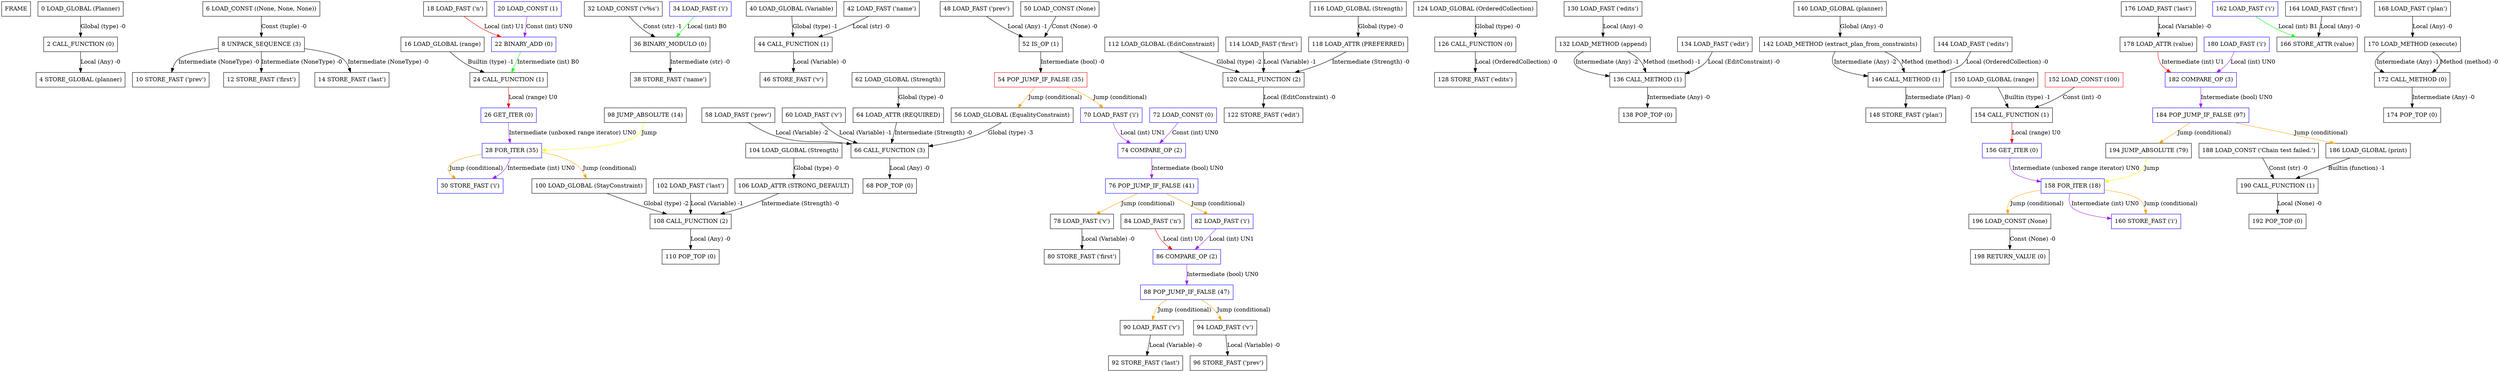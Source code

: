 digraph chain_test { 
	node [shape=box];
	FRAME [label=FRAME];
	OP0 [label="0 LOAD_GLOBAL (Planner)" color="black"];
	OP2 [label="2 CALL_FUNCTION (0)" color="black"];
	OP4 [label="4 STORE_GLOBAL (planner)" color="black"];
	OP6 [label="6 LOAD_CONST ((None, None, None))" color="black"];
	OP8 [label="8 UNPACK_SEQUENCE (3)" color="black"];
	OP10 [label="10 STORE_FAST ('prev')" color="black"];
	OP12 [label="12 STORE_FAST ('first')" color="black"];
	OP14 [label="14 STORE_FAST ('last')" color="black"];
	OP16 [label="16 LOAD_GLOBAL (range)" color="black"];
	OP18 [label="18 LOAD_FAST ('n')" color="black"];
	OP20 [label="20 LOAD_CONST (1)" color="blue"];
	OP22 [label="22 BINARY_ADD (0)" color="blue"];
	OP24 [label="24 CALL_FUNCTION (1)" color="black"];
	OP26 [label="26 GET_ITER (0)" color="blue"];
	OP28 [label="28 FOR_ITER (35)" color="blue"];
	OP28 -> OP30 [label="Jump (conditional)" color=orange];
	OP28 -> OP100 [label="Jump (conditional)" color=orange];
	OP30 [label="30 STORE_FAST ('i')" color="blue"];
	OP32 [label="32 LOAD_CONST ('v%s')" color="black"];
	OP34 [label="34 LOAD_FAST ('i')" color="blue"];
	OP36 [label="36 BINARY_MODULO (0)" color="black"];
	OP38 [label="38 STORE_FAST ('name')" color="black"];
	OP40 [label="40 LOAD_GLOBAL (Variable)" color="black"];
	OP42 [label="42 LOAD_FAST ('name')" color="black"];
	OP44 [label="44 CALL_FUNCTION (1)" color="black"];
	OP46 [label="46 STORE_FAST ('v')" color="black"];
	OP48 [label="48 LOAD_FAST ('prev')" color="black"];
	OP50 [label="50 LOAD_CONST (None)" color="black"];
	OP52 [label="52 IS_OP (1)" color="black"];
	OP54 [label="54 POP_JUMP_IF_FALSE (35)" color="red"];
	OP54 -> OP56 [label="Jump (conditional)" color=orange];
	OP54 -> OP70 [label="Jump (conditional)" color=orange];
	OP56 [label="56 LOAD_GLOBAL (EqualityConstraint)" color="black"];
	OP58 [label="58 LOAD_FAST ('prev')" color="black"];
	OP60 [label="60 LOAD_FAST ('v')" color="black"];
	OP62 [label="62 LOAD_GLOBAL (Strength)" color="black"];
	OP64 [label="64 LOAD_ATTR (REQUIRED)" color="black"];
	OP66 [label="66 CALL_FUNCTION (3)" color="black"];
	OP68 [label="68 POP_TOP (0)" color="black"];
	OP70 [label="70 LOAD_FAST ('i')" color="blue"];
	OP72 [label="72 LOAD_CONST (0)" color="blue"];
	OP74 [label="74 COMPARE_OP (2)" color="blue"];
	OP76 [label="76 POP_JUMP_IF_FALSE (41)" color="blue"];
	OP76 -> OP78 [label="Jump (conditional)" color=orange];
	OP76 -> OP82 [label="Jump (conditional)" color=orange];
	OP78 [label="78 LOAD_FAST ('v')" color="black"];
	OP80 [label="80 STORE_FAST ('first')" color="black"];
	OP82 [label="82 LOAD_FAST ('i')" color="blue"];
	OP84 [label="84 LOAD_FAST ('n')" color="black"];
	OP86 [label="86 COMPARE_OP (2)" color="blue"];
	OP88 [label="88 POP_JUMP_IF_FALSE (47)" color="blue"];
	OP88 -> OP90 [label="Jump (conditional)" color=orange];
	OP88 -> OP94 [label="Jump (conditional)" color=orange];
	OP90 [label="90 LOAD_FAST ('v')" color="black"];
	OP92 [label="92 STORE_FAST ('last')" color="black"];
	OP94 [label="94 LOAD_FAST ('v')" color="black"];
	OP96 [label="96 STORE_FAST ('prev')" color="black"];
	OP98 [label="98 JUMP_ABSOLUTE (14)" color="black"];
	OP98 -> OP28 [label="Jump" color=yellow];
	OP100 [label="100 LOAD_GLOBAL (StayConstraint)" color="black"];
	OP102 [label="102 LOAD_FAST ('last')" color="black"];
	OP104 [label="104 LOAD_GLOBAL (Strength)" color="black"];
	OP106 [label="106 LOAD_ATTR (STRONG_DEFAULT)" color="black"];
	OP108 [label="108 CALL_FUNCTION (2)" color="black"];
	OP110 [label="110 POP_TOP (0)" color="black"];
	OP112 [label="112 LOAD_GLOBAL (EditConstraint)" color="black"];
	OP114 [label="114 LOAD_FAST ('first')" color="black"];
	OP116 [label="116 LOAD_GLOBAL (Strength)" color="black"];
	OP118 [label="118 LOAD_ATTR (PREFERRED)" color="black"];
	OP120 [label="120 CALL_FUNCTION (2)" color="black"];
	OP122 [label="122 STORE_FAST ('edit')" color="black"];
	OP124 [label="124 LOAD_GLOBAL (OrderedCollection)" color="black"];
	OP126 [label="126 CALL_FUNCTION (0)" color="black"];
	OP128 [label="128 STORE_FAST ('edits')" color="black"];
	OP130 [label="130 LOAD_FAST ('edits')" color="black"];
	OP132 [label="132 LOAD_METHOD (append)" color="black"];
	OP134 [label="134 LOAD_FAST ('edit')" color="black"];
	OP136 [label="136 CALL_METHOD (1)" color="black"];
	OP138 [label="138 POP_TOP (0)" color="black"];
	OP140 [label="140 LOAD_GLOBAL (planner)" color="black"];
	OP142 [label="142 LOAD_METHOD (extract_plan_from_constraints)" color="black"];
	OP144 [label="144 LOAD_FAST ('edits')" color="black"];
	OP146 [label="146 CALL_METHOD (1)" color="black"];
	OP148 [label="148 STORE_FAST ('plan')" color="black"];
	OP150 [label="150 LOAD_GLOBAL (range)" color="black"];
	OP152 [label="152 LOAD_CONST (100)" color="red"];
	OP154 [label="154 CALL_FUNCTION (1)" color="black"];
	OP156 [label="156 GET_ITER (0)" color="blue"];
	OP158 [label="158 FOR_ITER (18)" color="blue"];
	OP158 -> OP160 [label="Jump (conditional)" color=orange];
	OP158 -> OP196 [label="Jump (conditional)" color=orange];
	OP160 [label="160 STORE_FAST ('i')" color="blue"];
	OP162 [label="162 LOAD_FAST ('i')" color="blue"];
	OP164 [label="164 LOAD_FAST ('first')" color="black"];
	OP166 [label="166 STORE_ATTR (value)" color="black"];
	OP168 [label="168 LOAD_FAST ('plan')" color="black"];
	OP170 [label="170 LOAD_METHOD (execute)" color="black"];
	OP172 [label="172 CALL_METHOD (0)" color="black"];
	OP174 [label="174 POP_TOP (0)" color="black"];
	OP176 [label="176 LOAD_FAST ('last')" color="black"];
	OP178 [label="178 LOAD_ATTR (value)" color="black"];
	OP180 [label="180 LOAD_FAST ('i')" color="blue"];
	OP182 [label="182 COMPARE_OP (3)" color="blue"];
	OP184 [label="184 POP_JUMP_IF_FALSE (97)" color="blue"];
	OP184 -> OP186 [label="Jump (conditional)" color=orange];
	OP184 -> OP194 [label="Jump (conditional)" color=orange];
	OP186 [label="186 LOAD_GLOBAL (print)" color="black"];
	OP188 [label="188 LOAD_CONST ('Chain test failed.')" color="black"];
	OP190 [label="190 CALL_FUNCTION (1)" color="black"];
	OP192 [label="192 POP_TOP (0)" color="black"];
	OP194 [label="194 JUMP_ABSOLUTE (79)" color="black"];
	OP194 -> OP158 [label="Jump" color=yellow];
	OP196 [label="196 LOAD_CONST (None)" color="black"];
	OP198 [label="198 RETURN_VALUE (0)" color="black"];
	OP0 -> OP2 [label="Global (type) -0" color=black];
	OP2 -> OP4 [label="Local (Any) -0" color=black];
	OP6 -> OP8 [label="Const (tuple) -0" color=black];
	OP8 -> OP10 [label="Intermediate (NoneType) -0" color=black];
	OP8 -> OP12 [label="Intermediate (NoneType) -0" color=black];
	OP8 -> OP14 [label="Intermediate (NoneType) -0" color=black];
	OP18 -> OP22 [label="Local (int) U1" color=red];
	OP20 -> OP22 [label="Const (int) UN0" color=purple];
	OP16 -> OP24 [label="Builtin (type) -1" color=black];
	OP22 -> OP24 [label="Intermediate (int) B0" color=green];
	OP24 -> OP26 [label="Local (range) U0" color=red];
	OP26 -> OP28 [label="Intermediate (unboxed range iterator) UN0" color=purple];
	OP28 -> OP30 [label="Intermediate (int) UN0" color=purple];
	OP32 -> OP36 [label="Const (str) -1" color=black];
	OP34 -> OP36 [label="Local (int) B0" color=green];
	OP36 -> OP38 [label="Intermediate (str) -0" color=black];
	OP40 -> OP44 [label="Global (type) -1" color=black];
	OP42 -> OP44 [label="Local (str) -0" color=black];
	OP44 -> OP46 [label="Local (Variable) -0" color=black];
	OP48 -> OP52 [label="Local (Any) -1" color=black];
	OP50 -> OP52 [label="Const (None) -0" color=black];
	OP52 -> OP54 [label="Intermediate (bool) -0" color=black];
	OP62 -> OP64 [label="Global (type) -0" color=black];
	OP56 -> OP66 [label="Global (type) -3" color=black];
	OP58 -> OP66 [label="Local (Variable) -2" color=black];
	OP60 -> OP66 [label="Local (Variable) -1" color=black];
	OP64 -> OP66 [label="Intermediate (Strength) -0" color=black];
	OP66 -> OP68 [label="Local (Any) -0" color=black];
	OP70 -> OP74 [label="Local (int) UN1" color=purple];
	OP72 -> OP74 [label="Const (int) UN0" color=purple];
	OP74 -> OP76 [label="Intermediate (bool) UN0" color=purple];
	OP78 -> OP80 [label="Local (Variable) -0" color=black];
	OP82 -> OP86 [label="Local (int) UN1" color=purple];
	OP84 -> OP86 [label="Local (int) U0" color=red];
	OP86 -> OP88 [label="Intermediate (bool) UN0" color=purple];
	OP90 -> OP92 [label="Local (Variable) -0" color=black];
	OP94 -> OP96 [label="Local (Variable) -0" color=black];
	OP104 -> OP106 [label="Global (type) -0" color=black];
	OP100 -> OP108 [label="Global (type) -2" color=black];
	OP102 -> OP108 [label="Local (Variable) -1" color=black];
	OP106 -> OP108 [label="Intermediate (Strength) -0" color=black];
	OP108 -> OP110 [label="Local (Any) -0" color=black];
	OP116 -> OP118 [label="Global (type) -0" color=black];
	OP112 -> OP120 [label="Global (type) -2" color=black];
	OP114 -> OP120 [label="Local (Variable) -1" color=black];
	OP118 -> OP120 [label="Intermediate (Strength) -0" color=black];
	OP120 -> OP122 [label="Local (EditConstraint) -0" color=black];
	OP124 -> OP126 [label="Global (type) -0" color=black];
	OP126 -> OP128 [label="Local (OrderedCollection) -0" color=black];
	OP130 -> OP132 [label="Local (Any) -0" color=black];
	OP132 -> OP136 [label="Intermediate (Any) -2" color=black];
	OP132 -> OP136 [label="Method (method) -1" color=black];
	OP134 -> OP136 [label="Local (EditConstraint) -0" color=black];
	OP136 -> OP138 [label="Intermediate (Any) -0" color=black];
	OP140 -> OP142 [label="Global (Any) -0" color=black];
	OP142 -> OP146 [label="Intermediate (Any) -2" color=black];
	OP142 -> OP146 [label="Method (method) -1" color=black];
	OP144 -> OP146 [label="Local (OrderedCollection) -0" color=black];
	OP146 -> OP148 [label="Intermediate (Plan) -0" color=black];
	OP150 -> OP154 [label="Builtin (type) -1" color=black];
	OP152 -> OP154 [label="Const (int) -0" color=black];
	OP154 -> OP156 [label="Local (range) U0" color=red];
	OP156 -> OP158 [label="Intermediate (unboxed range iterator) UN0" color=purple];
	OP158 -> OP160 [label="Intermediate (int) UN0" color=purple];
	OP162 -> OP166 [label="Local (int) B1" color=green];
	OP164 -> OP166 [label="Local (Any) -0" color=black];
	OP168 -> OP170 [label="Local (Any) -0" color=black];
	OP170 -> OP172 [label="Intermediate (Any) -1" color=black];
	OP170 -> OP172 [label="Method (method) -0" color=black];
	OP172 -> OP174 [label="Intermediate (Any) -0" color=black];
	OP176 -> OP178 [label="Local (Variable) -0" color=black];
	OP178 -> OP182 [label="Intermediate (int) U1" color=red];
	OP180 -> OP182 [label="Local (int) UN0" color=purple];
	OP182 -> OP184 [label="Intermediate (bool) UN0" color=purple];
	OP186 -> OP190 [label="Builtin (function) -1" color=black];
	OP188 -> OP190 [label="Const (str) -0" color=black];
	OP190 -> OP192 [label="Local (None) -0" color=black];
	OP196 -> OP198 [label="Const (None) -0" color=black];
}
digraph projection_test { 
	node [shape=box];
	FRAME [label=FRAME];
	OP0 [label="0 LOAD_GLOBAL (Planner)" color="black"];
	OP2 [label="2 CALL_FUNCTION (0)" color="black"];
	OP4 [label="4 STORE_GLOBAL (planner)" color="black"];
	OP6 [label="6 LOAD_GLOBAL (Variable)" color="black"];
	OP8 [label="8 LOAD_CONST ('scale')" color="black"];
	OP10 [label="10 LOAD_CONST (10)" color="red"];
	OP12 [label="12 CALL_FUNCTION (2)" color="black"];
	OP14 [label="14 STORE_FAST ('scale')" color="black"];
	OP16 [label="16 LOAD_GLOBAL (Variable)" color="black"];
	OP18 [label="18 LOAD_CONST ('offset')" color="black"];
	OP20 [label="20 LOAD_CONST (1000)" color="red"];
	OP22 [label="22 CALL_FUNCTION (2)" color="black"];
	OP24 [label="24 STORE_FAST ('offset')" color="black"];
	OP26 [label="26 LOAD_CONST (None)" color="black"];
	OP28 [label="28 STORE_FAST ('src')" color="black"];
	OP30 [label="30 LOAD_GLOBAL (OrderedCollection)" color="black"];
	OP32 [label="32 CALL_FUNCTION (0)" color="black"];
	OP34 [label="34 STORE_FAST ('dests')" color="black"];
	OP36 [label="36 LOAD_GLOBAL (range)" color="black"];
	OP38 [label="38 LOAD_FAST ('n')" color="black"];
	OP40 [label="40 CALL_FUNCTION (1)" color="black"];
	OP42 [label="42 GET_ITER (0)" color="blue"];
	OP44 [label="44 FOR_ITER (36)" color="blue"];
	OP44 -> OP46 [label="Jump (conditional)" color=orange];
	OP44 -> OP118 [label="Jump (conditional)" color=orange];
	OP46 [label="46 STORE_FAST ('i')" color="blue"];
	OP48 [label="48 LOAD_GLOBAL (Variable)" color="black"];
	OP50 [label="50 LOAD_CONST ('src%s')" color="black"];
	OP52 [label="52 LOAD_FAST ('i')" color="blue"];
	OP54 [label="54 BINARY_MODULO (0)" color="black"];
	OP56 [label="56 LOAD_FAST ('i')" color="blue"];
	OP58 [label="58 CALL_FUNCTION (2)" color="black"];
	OP60 [label="60 STORE_FAST ('src')" color="black"];
	OP62 [label="62 LOAD_GLOBAL (Variable)" color="black"];
	OP64 [label="64 LOAD_CONST ('dst%s')" color="black"];
	OP66 [label="66 LOAD_FAST ('i')" color="blue"];
	OP68 [label="68 BINARY_MODULO (0)" color="black"];
	OP70 [label="70 LOAD_FAST ('i')" color="blue"];
	OP72 [label="72 CALL_FUNCTION (2)" color="black"];
	OP74 [label="74 STORE_FAST ('dst')" color="black"];
	OP76 [label="76 LOAD_FAST ('dests')" color="black"];
	OP78 [label="78 LOAD_METHOD (append)" color="black"];
	OP80 [label="80 LOAD_FAST ('dst')" color="black"];
	OP82 [label="82 CALL_METHOD (1)" color="black"];
	OP84 [label="84 POP_TOP (0)" color="black"];
	OP86 [label="86 LOAD_GLOBAL (StayConstraint)" color="black"];
	OP88 [label="88 LOAD_FAST ('src')" color="black"];
	OP90 [label="90 LOAD_GLOBAL (Strength)" color="black"];
	OP92 [label="92 LOAD_ATTR (NORMAL)" color="black"];
	OP94 [label="94 CALL_FUNCTION (2)" color="black"];
	OP96 [label="96 POP_TOP (0)" color="black"];
	OP98 [label="98 LOAD_GLOBAL (ScaleConstraint)" color="black"];
	OP100 [label="100 LOAD_FAST ('src')" color="black"];
	OP102 [label="102 LOAD_FAST ('scale')" color="black"];
	OP104 [label="104 LOAD_FAST ('offset')" color="black"];
	OP106 [label="106 LOAD_FAST ('dst')" color="black"];
	OP108 [label="108 LOAD_GLOBAL (Strength)" color="black"];
	OP110 [label="110 LOAD_ATTR (REQUIRED)" color="black"];
	OP112 [label="112 CALL_FUNCTION (5)" color="black"];
	OP114 [label="114 POP_TOP (0)" color="black"];
	OP116 [label="116 JUMP_ABSOLUTE (22)" color="black"];
	OP116 -> OP44 [label="Jump" color=yellow];
	OP118 [label="118 LOAD_GLOBAL (change)" color="black"];
	OP120 [label="120 LOAD_FAST ('src')" color="black"];
	OP122 [label="122 LOAD_CONST (17)" color="red"];
	OP124 [label="124 CALL_FUNCTION (2)" color="black"];
	OP126 [label="126 POP_TOP (0)" color="black"];
	OP128 [label="128 LOAD_FAST ('dst')" color="black"];
	OP130 [label="130 LOAD_ATTR (value)" color="black"];
	OP132 [label="132 LOAD_CONST (1170)" color="blue"];
	OP134 [label="134 COMPARE_OP (3)" color="blue"];
	OP136 [label="136 POP_JUMP_IF_FALSE (73)" color="blue"];
	OP136 -> OP138 [label="Jump (conditional)" color=orange];
	OP136 -> OP146 [label="Jump (conditional)" color=orange];
	OP138 [label="138 LOAD_GLOBAL (print)" color="black"];
	OP140 [label="140 LOAD_CONST ('Projection 1 failed')" color="black"];
	OP142 [label="142 CALL_FUNCTION (1)" color="black"];
	OP144 [label="144 POP_TOP (0)" color="black"];
	OP146 [label="146 LOAD_GLOBAL (change)" color="black"];
	OP148 [label="148 LOAD_FAST ('dst')" color="black"];
	OP150 [label="150 LOAD_CONST (1050)" color="red"];
	OP152 [label="152 CALL_FUNCTION (2)" color="black"];
	OP154 [label="154 POP_TOP (0)" color="black"];
	OP156 [label="156 LOAD_FAST ('src')" color="black"];
	OP158 [label="158 LOAD_ATTR (value)" color="black"];
	OP160 [label="160 LOAD_CONST (5)" color="blue"];
	OP162 [label="162 COMPARE_OP (3)" color="blue"];
	OP164 [label="164 POP_JUMP_IF_FALSE (87)" color="blue"];
	OP164 -> OP166 [label="Jump (conditional)" color=orange];
	OP164 -> OP174 [label="Jump (conditional)" color=orange];
	OP166 [label="166 LOAD_GLOBAL (print)" color="black"];
	OP168 [label="168 LOAD_CONST ('Projection 2 failed')" color="black"];
	OP170 [label="170 CALL_FUNCTION (1)" color="black"];
	OP172 [label="172 POP_TOP (0)" color="black"];
	OP174 [label="174 LOAD_GLOBAL (change)" color="black"];
	OP176 [label="176 LOAD_FAST ('scale')" color="black"];
	OP178 [label="178 LOAD_CONST (5)" color="red"];
	OP180 [label="180 CALL_FUNCTION (2)" color="black"];
	OP182 [label="182 POP_TOP (0)" color="black"];
	OP184 [label="184 LOAD_GLOBAL (range)" color="black"];
	OP186 [label="186 LOAD_FAST ('n')" color="black"];
	OP188 [label="188 LOAD_CONST (1)" color="blue"];
	OP190 [label="190 BINARY_SUBTRACT (0)" color="blue"];
	OP192 [label="192 CALL_FUNCTION (1)" color="black"];
	OP194 [label="194 GET_ITER (0)" color="blue"];
	OP196 [label="196 FOR_ITER (17)" color="blue"];
	OP196 -> OP198 [label="Jump (conditional)" color=orange];
	OP196 -> OP232 [label="Jump (conditional)" color=orange];
	OP198 [label="198 STORE_FAST ('i')" color="blue"];
	OP200 [label="200 LOAD_FAST ('dests')" color="black"];
	OP202 [label="202 LOAD_FAST ('i')" color="blue"];
	OP204 [label="204 BINARY_SUBSCR (0)" color="black"];
	OP206 [label="206 LOAD_ATTR (value)" color="black"];
	OP208 [label="208 LOAD_FAST ('i')" color="blue"];
	OP210 [label="210 LOAD_CONST (5)" color="blue"];
	OP212 [label="212 BINARY_MULTIPLY (0)" color="blue"];
	OP214 [label="214 LOAD_CONST (1000)" color="blue"];
	OP216 [label="216 BINARY_ADD (0)" color="blue"];
	OP218 [label="218 COMPARE_OP (3)" color="blue"];
	OP220 [label="220 POP_JUMP_IF_FALSE (115)" color="blue"];
	OP220 -> OP222 [label="Jump (conditional)" color=orange];
	OP220 -> OP230 [label="Jump (conditional)" color=orange];
	OP222 [label="222 LOAD_GLOBAL (print)" color="black"];
	OP224 [label="224 LOAD_CONST ('Projection 3 failed')" color="black"];
	OP226 [label="226 CALL_FUNCTION (1)" color="black"];
	OP228 [label="228 POP_TOP (0)" color="black"];
	OP230 [label="230 JUMP_ABSOLUTE (98)" color="black"];
	OP230 -> OP196 [label="Jump" color=yellow];
	OP232 [label="232 LOAD_GLOBAL (change)" color="black"];
	OP234 [label="234 LOAD_FAST ('offset')" color="black"];
	OP236 [label="236 LOAD_CONST (2000)" color="red"];
	OP238 [label="238 CALL_FUNCTION (2)" color="black"];
	OP240 [label="240 POP_TOP (0)" color="black"];
	OP242 [label="242 LOAD_GLOBAL (range)" color="black"];
	OP244 [label="244 LOAD_FAST ('n')" color="black"];
	OP246 [label="246 LOAD_CONST (1)" color="blue"];
	OP248 [label="248 BINARY_SUBTRACT (0)" color="blue"];
	OP250 [label="250 CALL_FUNCTION (1)" color="black"];
	OP252 [label="252 GET_ITER (0)" color="blue"];
	OP254 [label="254 FOR_ITER (17)" color="blue"];
	OP254 -> OP256 [label="Jump (conditional)" color=orange];
	OP254 -> OP290 [label="Jump (conditional)" color=orange];
	OP256 [label="256 STORE_FAST ('i')" color="blue"];
	OP258 [label="258 LOAD_FAST ('dests')" color="black"];
	OP260 [label="260 LOAD_FAST ('i')" color="blue"];
	OP262 [label="262 BINARY_SUBSCR (0)" color="black"];
	OP264 [label="264 LOAD_ATTR (value)" color="black"];
	OP266 [label="266 LOAD_FAST ('i')" color="blue"];
	OP268 [label="268 LOAD_CONST (5)" color="blue"];
	OP270 [label="270 BINARY_MULTIPLY (0)" color="blue"];
	OP272 [label="272 LOAD_CONST (2000)" color="blue"];
	OP274 [label="274 BINARY_ADD (0)" color="blue"];
	OP276 [label="276 COMPARE_OP (3)" color="blue"];
	OP278 [label="278 POP_JUMP_IF_FALSE (144)" color="blue"];
	OP278 -> OP280 [label="Jump (conditional)" color=orange];
	OP278 -> OP288 [label="Jump (conditional)" color=orange];
	OP280 [label="280 LOAD_GLOBAL (print)" color="black"];
	OP282 [label="282 LOAD_CONST ('Projection 4 failed')" color="black"];
	OP284 [label="284 CALL_FUNCTION (1)" color="black"];
	OP286 [label="286 POP_TOP (0)" color="black"];
	OP288 [label="288 JUMP_ABSOLUTE (127)" color="black"];
	OP288 -> OP254 [label="Jump" color=yellow];
	OP290 [label="290 LOAD_CONST (None)" color="black"];
	OP292 [label="292 RETURN_VALUE (0)" color="black"];
	OP0 -> OP2 [label="Global (type) -0" color=black];
	OP2 -> OP4 [label="Local (Any) -0" color=black];
	OP6 -> OP12 [label="Global (type) -2" color=black];
	OP8 -> OP12 [label="Const (str) -1" color=black];
	OP10 -> OP12 [label="Const (int) -0" color=black];
	OP12 -> OP14 [label="Local (Variable) -0" color=black];
	OP16 -> OP22 [label="Global (type) -2" color=black];
	OP18 -> OP22 [label="Const (str) -1" color=black];
	OP20 -> OP22 [label="Const (int) -0" color=black];
	OP22 -> OP24 [label="Local (Variable) -0" color=black];
	OP26 -> OP28 [label="Const (None) -0" color=black];
	OP30 -> OP32 [label="Global (type) -0" color=black];
	OP32 -> OP34 [label="Local (OrderedCollection) -0" color=black];
	OP36 -> OP40 [label="Builtin (type) -1" color=black];
	OP38 -> OP40 [label="Local (int) -0" color=black];
	OP40 -> OP42 [label="Local (range) U0" color=red];
	OP42 -> OP44 [label="Intermediate (unboxed range iterator) UN0" color=purple];
	OP44 -> OP46 [label="Intermediate (int) UN0" color=purple];
	OP50 -> OP54 [label="Const (str) -1" color=black];
	OP52 -> OP54 [label="Local (int) B0" color=green];
	OP48 -> OP58 [label="Global (type) -2" color=black];
	OP54 -> OP58 [label="Intermediate (str) -1" color=black];
	OP56 -> OP58 [label="Local (int) B0" color=green];
	OP58 -> OP60 [label="Local (Variable) -0" color=black];
	OP64 -> OP68 [label="Const (str) -1" color=black];
	OP66 -> OP68 [label="Local (int) B0" color=green];
	OP62 -> OP72 [label="Global (type) -2" color=black];
	OP68 -> OP72 [label="Intermediate (str) -1" color=black];
	OP70 -> OP72 [label="Local (int) B0" color=green];
	OP72 -> OP74 [label="Local (Variable) -0" color=black];
	OP76 -> OP78 [label="Local (OrderedCollection) -0" color=black];
	OP78 -> OP82 [label="Intermediate (OrderedCollection) -2" color=black];
	OP78 -> OP82 [label="Method (method) -1" color=black];
	OP80 -> OP82 [label="Local (Variable) -0" color=black];
	OP82 -> OP84 [label="Intermediate (Any) -0" color=black];
	OP90 -> OP92 [label="Global (type) -0" color=black];
	OP86 -> OP94 [label="Global (type) -2" color=black];
	OP88 -> OP94 [label="Local (Variable) -1" color=black];
	OP92 -> OP94 [label="Intermediate (Strength) -0" color=black];
	OP94 -> OP96 [label="Local (Any) -0" color=black];
	OP108 -> OP110 [label="Global (type) -0" color=black];
	OP98 -> OP112 [label="Global (type) -5" color=black];
	OP100 -> OP112 [label="Local (Variable) -4" color=black];
	OP102 -> OP112 [label="Local (Variable) -3" color=black];
	OP104 -> OP112 [label="Local (Variable) -2" color=black];
	OP106 -> OP112 [label="Local (Variable) -1" color=black];
	OP110 -> OP112 [label="Intermediate (Strength) -0" color=black];
	OP112 -> OP114 [label="Local (Any) -0" color=black];
	OP118 -> OP124 [label="Global (function) -2" color=black];
	OP120 -> OP124 [label="Local (Variable) -1" color=black];
	OP122 -> OP124 [label="Const (int) -0" color=black];
	OP124 -> OP126 [label="Local (Any) -0" color=black];
	OP128 -> OP130 [label="Local (Variable) -0" color=black];
	OP130 -> OP134 [label="Intermediate (int) U1" color=red];
	OP132 -> OP134 [label="Const (int) UN0" color=purple];
	OP134 -> OP136 [label="Intermediate (bool) UN0" color=purple];
	OP138 -> OP142 [label="Builtin (function) -1" color=black];
	OP140 -> OP142 [label="Const (str) -0" color=black];
	OP142 -> OP144 [label="Local (None) -0" color=black];
	OP146 -> OP152 [label="Global (function) -2" color=black];
	OP148 -> OP152 [label="Local (Variable) -1" color=black];
	OP150 -> OP152 [label="Const (int) -0" color=black];
	OP152 -> OP154 [label="Local (Any) -0" color=black];
	OP156 -> OP158 [label="Local (Variable) -0" color=black];
	OP158 -> OP162 [label="Intermediate (float) U1" color=red];
	OP160 -> OP162 [label="Const (int) UN0" color=purple];
	OP162 -> OP164 [label="Intermediate (bool) UN0" color=purple];
	OP166 -> OP170 [label="Builtin (function) -1" color=black];
	OP168 -> OP170 [label="Const (str) -0" color=black];
	OP170 -> OP172 [label="Local (None) -0" color=black];
	OP174 -> OP180 [label="Global (function) -2" color=black];
	OP176 -> OP180 [label="Local (Variable) -1" color=black];
	OP178 -> OP180 [label="Const (int) -0" color=black];
	OP180 -> OP182 [label="Local (Any) -0" color=black];
	OP186 -> OP190 [label="Local (int) U1" color=red];
	OP188 -> OP190 [label="Const (int) UN0" color=purple];
	OP184 -> OP192 [label="Builtin (type) -1" color=black];
	OP190 -> OP192 [label="Intermediate (int) B0" color=green];
	OP192 -> OP194 [label="Local (range) U0" color=red];
	OP194 -> OP196 [label="Intermediate (unboxed range iterator) UN0" color=purple];
	OP196 -> OP198 [label="Intermediate (int) UN0" color=purple];
	OP200 -> OP204 [label="Local (OrderedCollection) -1" color=black];
	OP202 -> OP204 [label="Local (int) B0" color=green];
	OP204 -> OP206 [label="Intermediate (Variable) -0" color=black];
	OP208 -> OP212 [label="Local (int) UN1" color=purple];
	OP210 -> OP212 [label="Const (int) UN0" color=purple];
	OP212 -> OP216 [label="Intermediate (int) UN1" color=purple];
	OP214 -> OP216 [label="Const (int) UN0" color=purple];
	OP206 -> OP218 [label="Intermediate (int) U1" color=red];
	OP216 -> OP218 [label="Intermediate (int) UN0" color=purple];
	OP218 -> OP220 [label="Intermediate (bool) UN0" color=purple];
	OP222 -> OP226 [label="Builtin (function) -1" color=black];
	OP224 -> OP226 [label="Const (str) -0" color=black];
	OP226 -> OP228 [label="Local (None) -0" color=black];
	OP232 -> OP238 [label="Global (function) -2" color=black];
	OP234 -> OP238 [label="Local (Variable) -1" color=black];
	OP236 -> OP238 [label="Const (int) -0" color=black];
	OP238 -> OP240 [label="Local (Any) -0" color=black];
	OP244 -> OP248 [label="Local (int) U1" color=red];
	OP246 -> OP248 [label="Const (int) UN0" color=purple];
	OP242 -> OP250 [label="Builtin (type) -1" color=black];
	OP248 -> OP250 [label="Intermediate (int) B0" color=green];
	OP250 -> OP252 [label="Local (range) U0" color=red];
	OP252 -> OP254 [label="Intermediate (unboxed range iterator) UN0" color=purple];
	OP254 -> OP256 [label="Intermediate (int) UN0" color=purple];
	OP258 -> OP262 [label="Local (OrderedCollection) -1" color=black];
	OP260 -> OP262 [label="Local (int) B0" color=green];
	OP262 -> OP264 [label="Intermediate (Variable) -0" color=black];
	OP266 -> OP270 [label="Local (int) UN1" color=purple];
	OP268 -> OP270 [label="Const (int) UN0" color=purple];
	OP270 -> OP274 [label="Intermediate (int) UN1" color=purple];
	OP272 -> OP274 [label="Const (int) UN0" color=purple];
	OP264 -> OP276 [label="Intermediate (int) U1" color=red];
	OP274 -> OP276 [label="Intermediate (int) UN0" color=purple];
	OP276 -> OP278 [label="Intermediate (bool) UN0" color=purple];
	OP280 -> OP284 [label="Builtin (function) -1" color=black];
	OP282 -> OP284 [label="Const (str) -0" color=black];
	OP284 -> OP286 [label="Local (None) -0" color=black];
	OP290 -> OP292 [label="Const (None) -0" color=black];
}
digraph change { 
	node [shape=box];
	FRAME [label=FRAME];
	OP0 [label="0 LOAD_GLOBAL (EditConstraint)" color="black"];
	OP2 [label="2 LOAD_FAST ('v')" color="black"];
	OP4 [label="4 LOAD_GLOBAL (Strength)" color="black"];
	OP6 [label="6 LOAD_ATTR (PREFERRED)" color="black"];
	OP8 [label="8 CALL_FUNCTION (2)" color="black"];
	OP10 [label="10 STORE_FAST ('edit')" color="black"];
	OP12 [label="12 LOAD_GLOBAL (OrderedCollection)" color="black"];
	OP14 [label="14 CALL_FUNCTION (0)" color="black"];
	OP16 [label="16 STORE_FAST ('edits')" color="black"];
	OP18 [label="18 LOAD_FAST ('edits')" color="black"];
	OP20 [label="20 LOAD_METHOD (append)" color="black"];
	OP22 [label="22 LOAD_FAST ('edit')" color="black"];
	OP24 [label="24 CALL_METHOD (1)" color="black"];
	OP26 [label="26 POP_TOP (0)" color="black"];
	OP28 [label="28 LOAD_GLOBAL (planner)" color="black"];
	OP30 [label="30 LOAD_METHOD (extract_plan_from_constraints)" color="black"];
	OP32 [label="32 LOAD_FAST ('edits')" color="black"];
	OP34 [label="34 CALL_METHOD (1)" color="black"];
	OP36 [label="36 STORE_FAST ('plan')" color="black"];
	OP38 [label="38 LOAD_GLOBAL (range)" color="black"];
	OP40 [label="40 LOAD_CONST (10)" color="red"];
	OP42 [label="42 CALL_FUNCTION (1)" color="black"];
	OP44 [label="44 GET_ITER (0)" color="blue"];
	OP46 [label="46 FOR_ITER (9)" color="blue"];
	OP46 -> OP48 [label="Jump (conditional)" color=orange];
	OP46 -> OP66 [label="Jump (conditional)" color=orange];
	OP48 [label="48 STORE_FAST ('i')" color="black"];
	OP50 [label="50 LOAD_FAST ('new_value')" color="black"];
	OP52 [label="52 LOAD_FAST ('v')" color="black"];
	OP54 [label="54 STORE_ATTR (value)" color="black"];
	OP56 [label="56 LOAD_FAST ('plan')" color="black"];
	OP58 [label="58 LOAD_METHOD (execute)" color="black"];
	OP60 [label="60 CALL_METHOD (0)" color="black"];
	OP62 [label="62 POP_TOP (0)" color="black"];
	OP64 [label="64 JUMP_ABSOLUTE (23)" color="black"];
	OP64 -> OP46 [label="Jump" color=yellow];
	OP66 [label="66 LOAD_FAST ('edit')" color="black"];
	OP68 [label="68 LOAD_METHOD (destroy_constraint)" color="black"];
	OP70 [label="70 CALL_METHOD (0)" color="black"];
	OP72 [label="72 POP_TOP (0)" color="black"];
	OP74 [label="74 LOAD_CONST (None)" color="black"];
	OP76 [label="76 RETURN_VALUE (0)" color="black"];
	OP4 -> OP6 [label="Global (type) -0" color=black];
	OP0 -> OP8 [label="Global (type) -2" color=black];
	OP2 -> OP8 [label="Local (Variable) -1" color=black];
	OP6 -> OP8 [label="Intermediate (Strength) -0" color=black];
	OP8 -> OP10 [label="Local (EditConstraint) -0" color=black];
	OP12 -> OP14 [label="Global (type) -0" color=black];
	OP14 -> OP16 [label="Local (OrderedCollection) -0" color=black];
	OP18 -> OP20 [label="Local (OrderedCollection) -0" color=black];
	OP20 -> OP24 [label="Intermediate (OrderedCollection) -2" color=black];
	OP20 -> OP24 [label="Method (method) -1" color=black];
	OP22 -> OP24 [label="Local (EditConstraint) -0" color=black];
	OP24 -> OP26 [label="Intermediate (Any) -0" color=black];
	OP28 -> OP30 [label="Global (Any) -0" color=black];
	OP30 -> OP34 [label="Intermediate (Any) -2" color=black];
	OP30 -> OP34 [label="Method (method) -1" color=black];
	OP32 -> OP34 [label="Local (OrderedCollection) -0" color=black];
	OP34 -> OP36 [label="Intermediate (Plan) -0" color=black];
	OP38 -> OP42 [label="Builtin (type) -1" color=black];
	OP40 -> OP42 [label="Const (int) -0" color=black];
	OP42 -> OP44 [label="Local (range) U0" color=red];
	OP44 -> OP46 [label="Intermediate (unboxed range iterator) UN0" color=purple];
	OP46 -> OP48 [label="Intermediate (int) B0" color=green];
	OP50 -> OP54 [label="Local (int) -1" color=black];
	OP52 -> OP54 [label="Local (Variable) -0" color=black];
	OP56 -> OP58 [label="Local (Plan) -0" color=black];
	OP58 -> OP60 [label="Intermediate (Plan) -1" color=black];
	OP58 -> OP60 [label="Method (method) -0" color=black];
	OP60 -> OP62 [label="Intermediate (Any) -0" color=black];
	OP66 -> OP68 [label="Local (EditConstraint) -0" color=black];
	OP68 -> OP70 [label="Intermediate (EditConstraint) -1" color=black];
	OP68 -> OP70 [label="Method (method) -0" color=black];
	OP70 -> OP72 [label="Intermediate (Any) -0" color=black];
	OP74 -> OP76 [label="Const (None) -0" color=black];
}
digraph delta_blue { 
	node [shape=box];
	FRAME [label=FRAME];
	OP0 [label="0 LOAD_GLOBAL (chain_test)" color="black"];
	OP2 [label="2 LOAD_FAST ('n')" color="black"];
	OP4 [label="4 CALL_FUNCTION (1)" color="black"];
	OP6 [label="6 POP_TOP (0)" color="black"];
	OP8 [label="8 LOAD_GLOBAL (projection_test)" color="black"];
	OP10 [label="10 LOAD_FAST ('n')" color="black"];
	OP12 [label="12 CALL_FUNCTION (1)" color="black"];
	OP14 [label="14 POP_TOP (0)" color="black"];
	OP16 [label="16 LOAD_CONST (None)" color="black"];
	OP18 [label="18 RETURN_VALUE (0)" color="black"];
	OP0 -> OP4 [label="Global (function) -1" color=black];
	OP2 -> OP4 [label="Local (int) -0" color=black];
	OP4 -> OP6 [label="Local (Any) -0" color=black];
	OP8 -> OP12 [label="Global (function) -1" color=black];
	OP10 -> OP12 [label="Local (int) -0" color=black];
	OP12 -> OP14 [label="Local (Any) -0" color=black];
	OP16 -> OP18 [label="Const (None) -0" color=black];
}
